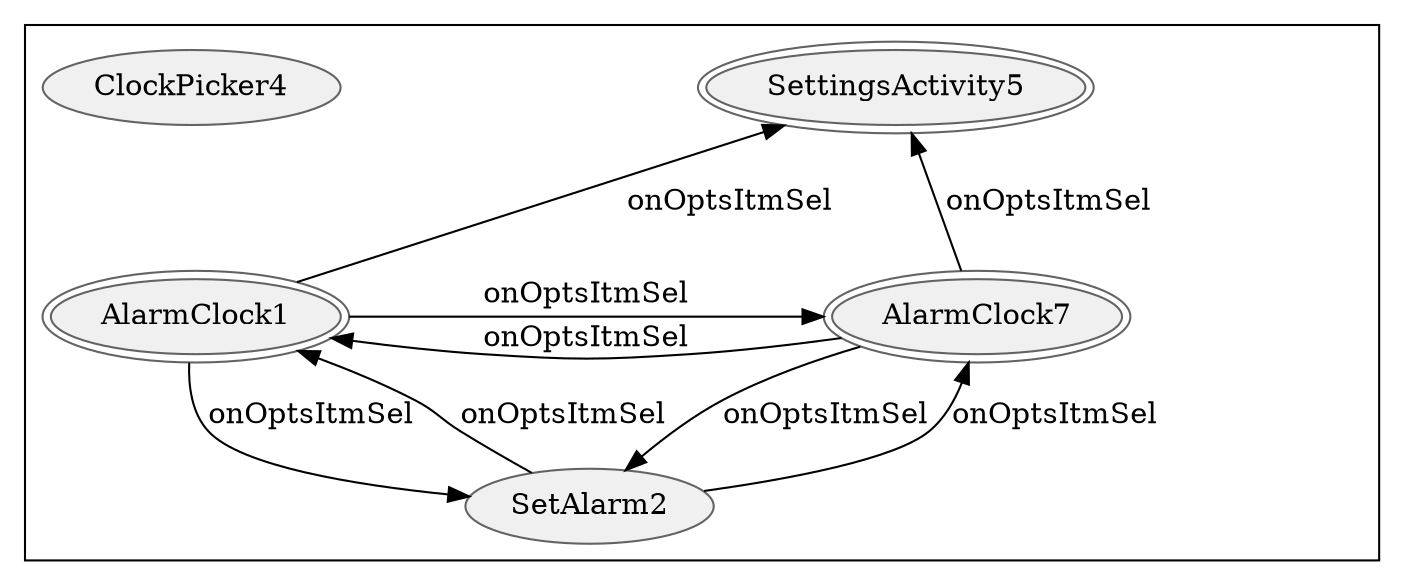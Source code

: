 digraph {
fontname="Helvetica";
node[style="filled,solid", colorscheme=greys3, fillcolor=1, color=3];


subgraph cluster_3 {

	subgraph cluster_5 {
	AlarmClock1[peripheries=2];
	AlarmClock7[peripheries=2];

	AlarmClock1 -> AlarmClock1[label="onConItmSel",style=invis];
	AlarmClock1 -> AlarmClock7[label="onOptsItmSel"];
	AlarmClock7 -> AlarmClock1[label="onOptsItmSel"];
	AlarmClock7 -> AlarmClock7[label="onConItmSel",style=invis];

	{rank=same; AlarmClock1 AlarmClock7}

	}

SettingsActivity5[peripheries=2];
SetAlarm2;
ClockPicker4;

AlarmClock1 -> SettingsActivity5[label="onOptsItmSel"];
AlarmClock1 -> SetAlarm2[label="onOptsItmSel"];
AlarmClock1 -> ClockPicker4[label="onClick",style=invis];
SetAlarm2 -> AlarmClock1[label="onOptsItmSel"];



AlarmClock7 -> SettingsActivity5[label="onOptsItmSel"];
AlarmClock7 -> SetAlarm2[label="onOptsItmSel"];
SetAlarm2 -> AlarmClock7[label="onOptsItmSel"];

ClockPicker4 -> AlarmClock1[label="onClick
onItmClick",style=invis];

SetAlarm2 -> SetAlarm2[label="onTimeSet",style=invis];
ClockPicker4 -> ClockPicker4[label="onItmSel
onNothingSel",style=invis];

{rank=min; SettingsActivity5 ClockPicker4}
{rank=same; AlarmClock1 AlarmClock7}
{rank=max; SetAlarm2}
}

}